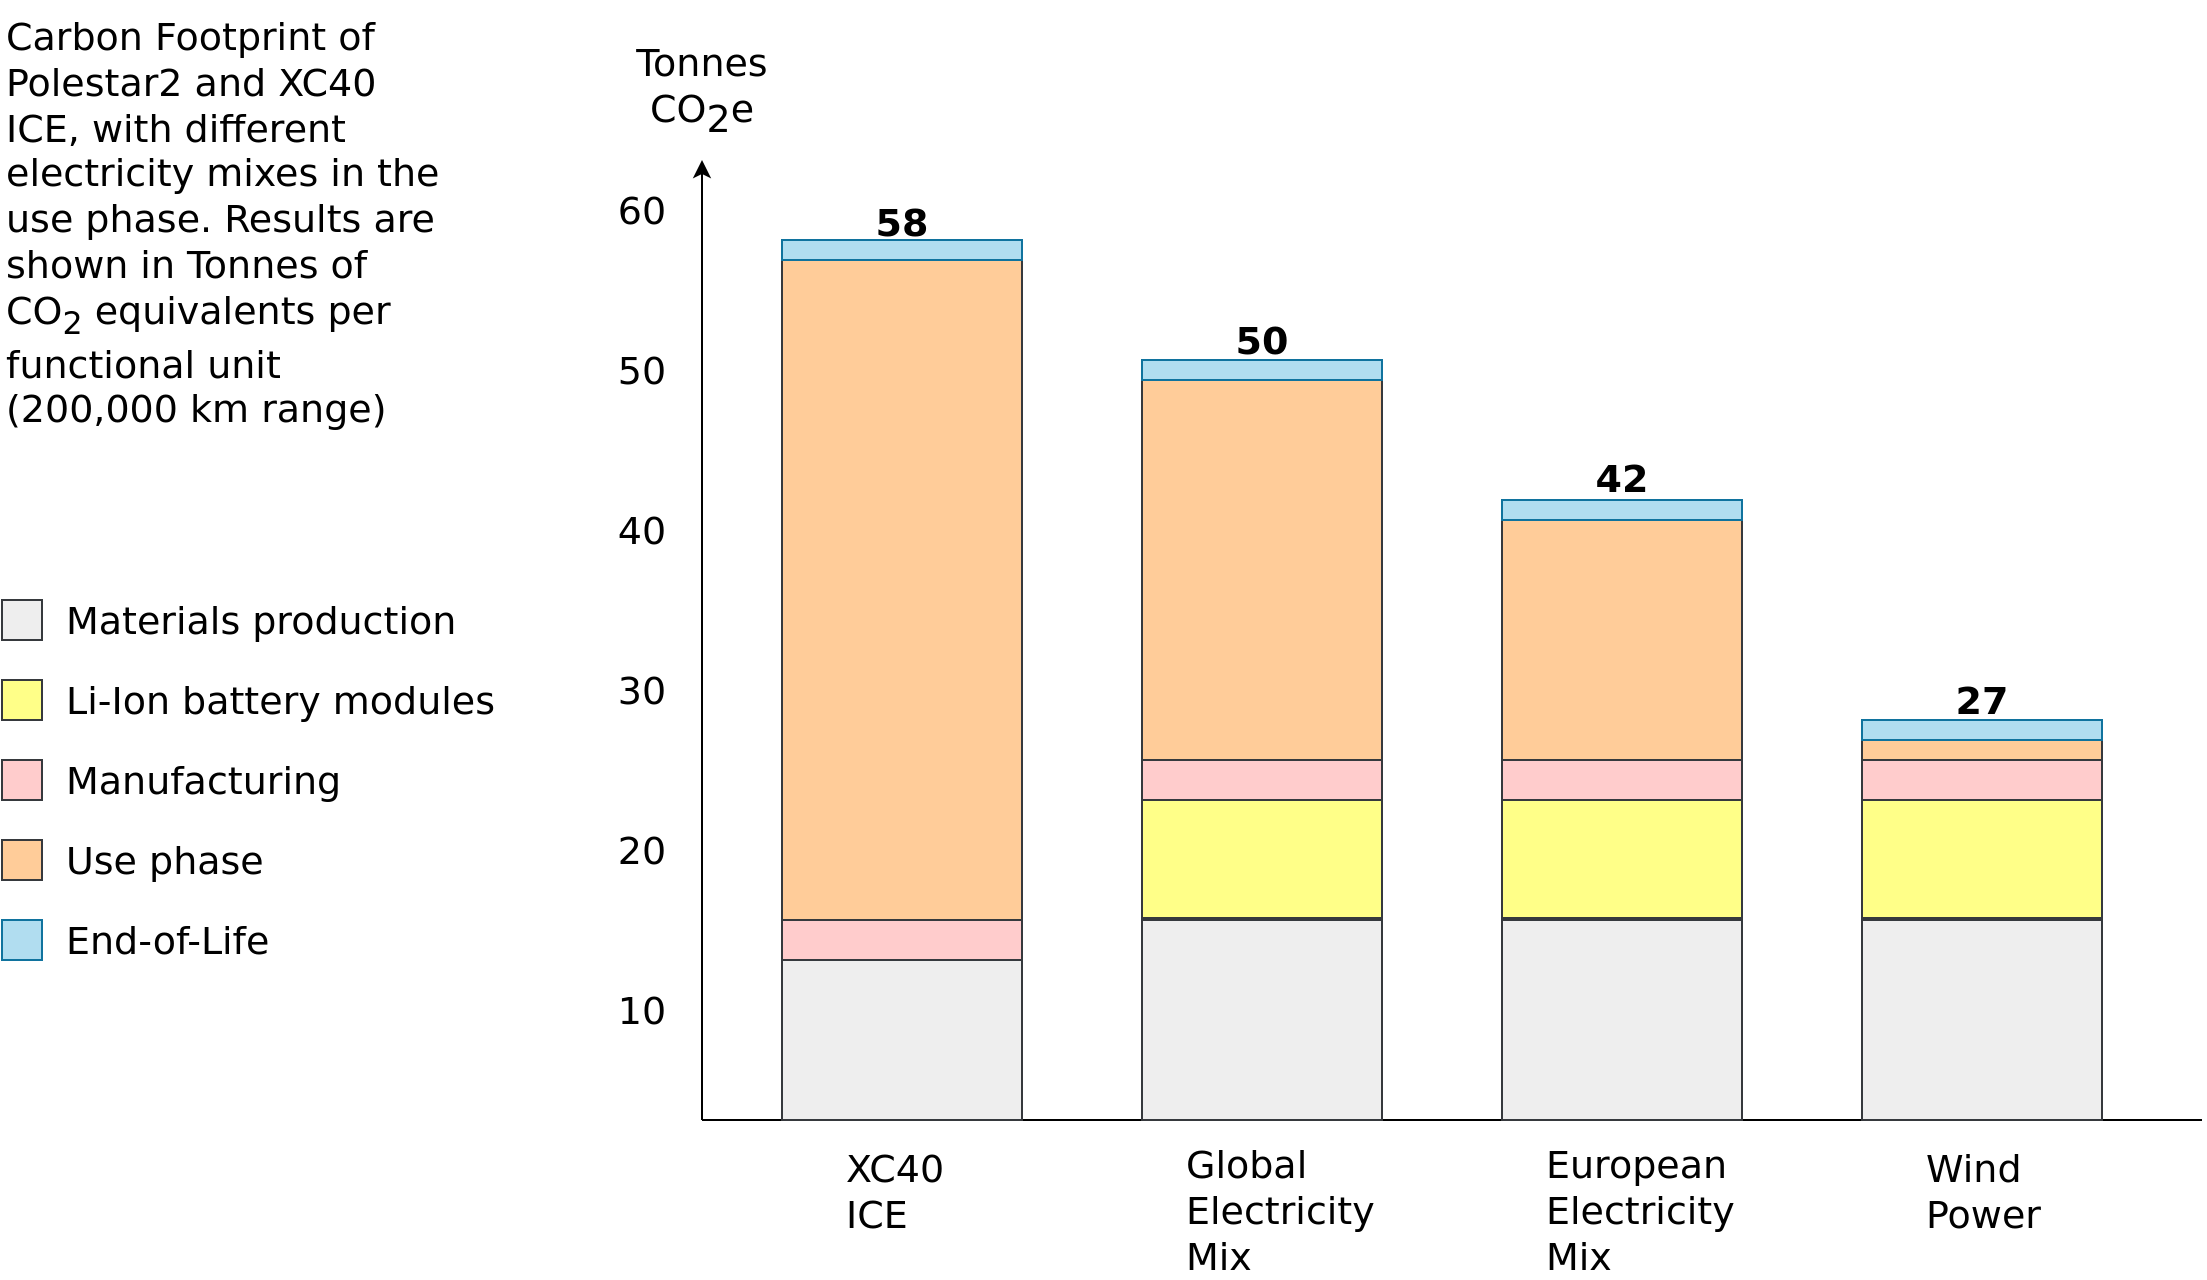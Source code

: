 <mxfile version="16.5.1" type="device"><diagram id="SXAIX8ZysimCTJPsSJ__" name="Page-1"><mxGraphModel dx="2563" dy="1644" grid="1" gridSize="10" guides="1" tooltips="1" connect="1" arrows="1" fold="1" page="1" pageScale="1" pageWidth="1169" pageHeight="827" math="0" shadow="0"><root><mxCell id="0"/><mxCell id="1" parent="0"/><mxCell id="tp0xQxlh4qkX9Lv0XAi3-1" value="" style="endArrow=classic;html=1;rounded=0;fontFamily=Dejavu Sans;" parent="1" edge="1"><mxGeometry width="50" height="50" relative="1" as="geometry"><mxPoint x="320" y="520" as="sourcePoint"/><mxPoint x="320" y="40" as="targetPoint"/></mxGeometry></mxCell><mxCell id="tp0xQxlh4qkX9Lv0XAi3-2" value="" style="endArrow=none;html=1;rounded=0;endFill=0;" parent="1" edge="1"><mxGeometry width="50" height="50" relative="1" as="geometry"><mxPoint x="320" y="520" as="sourcePoint"/><mxPoint x="1070" y="520" as="targetPoint"/></mxGeometry></mxCell><mxCell id="tp0xQxlh4qkX9Lv0XAi3-4" value="Tonnes&lt;br style=&quot;font-size: 19px;&quot;&gt;CO&lt;sub style=&quot;font-size: 19px;&quot;&gt;2&lt;/sub&gt;e" style="text;html=1;strokeColor=none;fillColor=none;align=center;verticalAlign=middle;whiteSpace=wrap;rounded=0;fontSize=19;fontFamily=Dejavu Sans;" parent="1" vertex="1"><mxGeometry x="290" y="-10" width="60" height="30" as="geometry"/></mxCell><mxCell id="tp0xQxlh4qkX9Lv0XAi3-5" value="10" style="text;html=1;strokeColor=none;fillColor=none;align=center;verticalAlign=middle;whiteSpace=wrap;rounded=0;fontSize=19;fontFamily=Dejavu Sans;" parent="1" vertex="1"><mxGeometry x="260" y="450" width="60" height="30" as="geometry"/></mxCell><mxCell id="tp0xQxlh4qkX9Lv0XAi3-6" value="60" style="text;html=1;strokeColor=none;fillColor=none;align=center;verticalAlign=middle;whiteSpace=wrap;rounded=0;fontSize=19;fontFamily=Dejavu Sans;" parent="1" vertex="1"><mxGeometry x="260" y="50" width="60" height="30" as="geometry"/></mxCell><mxCell id="tp0xQxlh4qkX9Lv0XAi3-7" value="50" style="text;html=1;strokeColor=none;fillColor=none;align=center;verticalAlign=middle;whiteSpace=wrap;rounded=0;fontSize=19;fontFamily=Dejavu Sans;" parent="1" vertex="1"><mxGeometry x="260" y="130" width="60" height="30" as="geometry"/></mxCell><mxCell id="tp0xQxlh4qkX9Lv0XAi3-8" value="40" style="text;html=1;strokeColor=none;fillColor=none;align=center;verticalAlign=middle;whiteSpace=wrap;rounded=0;fontSize=19;fontFamily=Dejavu Sans;" parent="1" vertex="1"><mxGeometry x="260" y="210" width="60" height="30" as="geometry"/></mxCell><mxCell id="tp0xQxlh4qkX9Lv0XAi3-9" value="30" style="text;html=1;strokeColor=none;fillColor=none;align=center;verticalAlign=middle;whiteSpace=wrap;rounded=0;fontSize=19;fontFamily=Dejavu Sans;" parent="1" vertex="1"><mxGeometry x="260" y="290" width="60" height="30" as="geometry"/></mxCell><mxCell id="tp0xQxlh4qkX9Lv0XAi3-10" value="20" style="text;html=1;strokeColor=none;fillColor=none;align=center;verticalAlign=middle;whiteSpace=wrap;rounded=0;fontSize=19;fontFamily=Dejavu Sans;" parent="1" vertex="1"><mxGeometry x="260" y="370" width="60" height="30" as="geometry"/></mxCell><mxCell id="tp0xQxlh4qkX9Lv0XAi3-30" value="Carbon Footprint of Polestar2 and XC40 ICE, with different electricity mixes in the use phase. Results are shown in Tonnes of CO&lt;sub&gt;2&lt;/sub&gt;&amp;nbsp;equivalents per functional unit (200,000 km range)" style="text;html=1;strokeColor=none;fillColor=none;align=left;verticalAlign=top;whiteSpace=wrap;rounded=0;fontSize=19;fontFamily=Dejavu Sans;" parent="1" vertex="1"><mxGeometry x="-30" y="-40" width="230" height="290" as="geometry"/></mxCell><mxCell id="tp0xQxlh4qkX9Lv0XAi3-31" value="" style="whiteSpace=wrap;html=1;aspect=fixed;fontFamily=Dejavu Sans;fontSize=19;strokeColor=#36393d;fillColor=#eeeeee;" parent="1" vertex="1"><mxGeometry x="-30" y="260" width="20" height="20" as="geometry"/></mxCell><mxCell id="tp0xQxlh4qkX9Lv0XAi3-32" value="" style="whiteSpace=wrap;html=1;aspect=fixed;fontFamily=Dejavu Sans;fontSize=19;strokeColor=#36393d;fillColor=#ffff88;" parent="1" vertex="1"><mxGeometry x="-30" y="300" width="20" height="20" as="geometry"/></mxCell><mxCell id="tp0xQxlh4qkX9Lv0XAi3-33" value="" style="whiteSpace=wrap;html=1;aspect=fixed;fontFamily=Dejavu Sans;fontSize=19;strokeColor=#36393d;fillColor=#ffcccc;" parent="1" vertex="1"><mxGeometry x="-30" y="340" width="20" height="20" as="geometry"/></mxCell><mxCell id="tp0xQxlh4qkX9Lv0XAi3-34" value="" style="whiteSpace=wrap;html=1;aspect=fixed;fontFamily=Dejavu Sans;fontSize=19;strokeColor=#36393d;fillColor=#ffcc99;" parent="1" vertex="1"><mxGeometry x="-30" y="380" width="20" height="20" as="geometry"/></mxCell><mxCell id="tp0xQxlh4qkX9Lv0XAi3-35" value="Materials production" style="text;html=1;strokeColor=none;fillColor=none;align=left;verticalAlign=middle;whiteSpace=wrap;rounded=0;fontFamily=Dejavu Sans;fontSize=19;" parent="1" vertex="1"><mxGeometry y="255" width="240" height="30" as="geometry"/></mxCell><mxCell id="tp0xQxlh4qkX9Lv0XAi3-65" value="Li-Ion battery modules" style="text;html=1;strokeColor=none;fillColor=none;align=left;verticalAlign=middle;whiteSpace=wrap;rounded=0;fontFamily=Dejavu Sans;fontSize=19;" parent="1" vertex="1"><mxGeometry y="300" width="270" height="20" as="geometry"/></mxCell><mxCell id="tp0xQxlh4qkX9Lv0XAi3-66" value="Manufacturing" style="text;html=1;strokeColor=none;fillColor=none;align=left;verticalAlign=middle;whiteSpace=wrap;rounded=0;fontFamily=Dejavu Sans;fontSize=19;" parent="1" vertex="1"><mxGeometry y="340" width="230" height="20" as="geometry"/></mxCell><mxCell id="tp0xQxlh4qkX9Lv0XAi3-67" value="Use phase" style="text;html=1;strokeColor=none;fillColor=none;align=left;verticalAlign=middle;whiteSpace=wrap;rounded=0;fontFamily=Dejavu Sans;fontSize=19;" parent="1" vertex="1"><mxGeometry y="377.5" width="240" height="25" as="geometry"/></mxCell><mxCell id="tp0xQxlh4qkX9Lv0XAi3-68" value="" style="whiteSpace=wrap;html=1;aspect=fixed;fontFamily=Dejavu Sans;fontSize=19;strokeColor=#10739e;fillColor=#b1ddf0;" parent="1" vertex="1"><mxGeometry x="-30" y="420" width="20" height="20" as="geometry"/></mxCell><mxCell id="tp0xQxlh4qkX9Lv0XAi3-69" value="End-of-Life" style="text;html=1;strokeColor=none;fillColor=none;align=left;verticalAlign=middle;whiteSpace=wrap;rounded=0;fontFamily=Dejavu Sans;fontSize=19;" parent="1" vertex="1"><mxGeometry y="417.5" width="240" height="25" as="geometry"/></mxCell><mxCell id="bCKXf7eijb5S1tDYWdJO-1" value="" style="rounded=0;whiteSpace=wrap;html=1;fontFamily=Dejavu Sans;fontSize=22;fillColor=#eeeeee;strokeColor=#36393d;" vertex="1" parent="1"><mxGeometry x="360" y="440" width="120" height="80" as="geometry"/></mxCell><mxCell id="bCKXf7eijb5S1tDYWdJO-2" value="" style="whiteSpace=wrap;html=1;fontFamily=Dejavu Sans;fontSize=19;strokeColor=#36393d;fillColor=#ffcccc;" vertex="1" parent="1"><mxGeometry x="360" y="420" width="120" height="20" as="geometry"/></mxCell><mxCell id="bCKXf7eijb5S1tDYWdJO-3" value="" style="whiteSpace=wrap;html=1;fontFamily=Dejavu Sans;fontSize=19;strokeColor=#36393d;fillColor=#ffcc99;" vertex="1" parent="1"><mxGeometry x="360" y="90" width="120" height="330" as="geometry"/></mxCell><mxCell id="bCKXf7eijb5S1tDYWdJO-5" value="" style="whiteSpace=wrap;html=1;fontFamily=Dejavu Sans;fontSize=19;strokeColor=#10739e;fillColor=#b1ddf0;" vertex="1" parent="1"><mxGeometry x="360" y="80" width="120" height="10" as="geometry"/></mxCell><mxCell id="bCKXf7eijb5S1tDYWdJO-6" value="58" style="text;html=1;strokeColor=none;fillColor=none;align=center;verticalAlign=middle;whiteSpace=wrap;rounded=0;fontSize=19;fontFamily=Dejavu Sans;fontStyle=1" vertex="1" parent="1"><mxGeometry x="390" y="56" width="60" height="30" as="geometry"/></mxCell><mxCell id="bCKXf7eijb5S1tDYWdJO-7" value="" style="rounded=0;whiteSpace=wrap;html=1;fontFamily=Dejavu Sans;fontSize=22;fillColor=#eeeeee;strokeColor=#36393d;" vertex="1" parent="1"><mxGeometry x="540" y="420" width="120" height="100" as="geometry"/></mxCell><mxCell id="bCKXf7eijb5S1tDYWdJO-8" value="" style="whiteSpace=wrap;html=1;fontFamily=Dejavu Sans;fontSize=19;strokeColor=#36393d;fillColor=#ffcccc;" vertex="1" parent="1"><mxGeometry x="540" y="340" width="120" height="20" as="geometry"/></mxCell><mxCell id="bCKXf7eijb5S1tDYWdJO-9" value="" style="whiteSpace=wrap;html=1;fontFamily=Dejavu Sans;fontSize=19;strokeColor=#36393d;fillColor=#ffcc99;" vertex="1" parent="1"><mxGeometry x="540" y="150" width="120" height="190" as="geometry"/></mxCell><mxCell id="bCKXf7eijb5S1tDYWdJO-10" value="" style="whiteSpace=wrap;html=1;fontFamily=Dejavu Sans;fontSize=19;strokeColor=#10739e;fillColor=#b1ddf0;" vertex="1" parent="1"><mxGeometry x="540" y="140" width="120" height="10" as="geometry"/></mxCell><mxCell id="bCKXf7eijb5S1tDYWdJO-11" value="50" style="text;html=1;strokeColor=none;fillColor=none;align=center;verticalAlign=middle;whiteSpace=wrap;rounded=0;fontSize=19;fontFamily=Dejavu Sans;fontStyle=1" vertex="1" parent="1"><mxGeometry x="570" y="115" width="60" height="30" as="geometry"/></mxCell><mxCell id="bCKXf7eijb5S1tDYWdJO-22" value="" style="whiteSpace=wrap;html=1;fontFamily=Dejavu Sans;fontSize=19;strokeColor=#36393d;fillColor=#ffff88;" vertex="1" parent="1"><mxGeometry x="540" y="360" width="120" height="59" as="geometry"/></mxCell><mxCell id="bCKXf7eijb5S1tDYWdJO-25" value="" style="rounded=0;whiteSpace=wrap;html=1;fontFamily=Dejavu Sans;fontSize=22;fillColor=#eeeeee;strokeColor=#36393d;" vertex="1" parent="1"><mxGeometry x="720" y="420" width="120" height="100" as="geometry"/></mxCell><mxCell id="bCKXf7eijb5S1tDYWdJO-26" value="" style="whiteSpace=wrap;html=1;fontFamily=Dejavu Sans;fontSize=19;strokeColor=#36393d;fillColor=#ffcccc;" vertex="1" parent="1"><mxGeometry x="720" y="340" width="120" height="20" as="geometry"/></mxCell><mxCell id="bCKXf7eijb5S1tDYWdJO-27" value="" style="whiteSpace=wrap;html=1;fontFamily=Dejavu Sans;fontSize=19;strokeColor=#36393d;fillColor=#ffcc99;" vertex="1" parent="1"><mxGeometry x="720" y="220" width="120" height="120" as="geometry"/></mxCell><mxCell id="bCKXf7eijb5S1tDYWdJO-28" value="" style="whiteSpace=wrap;html=1;fontFamily=Dejavu Sans;fontSize=19;strokeColor=#10739e;fillColor=#b1ddf0;" vertex="1" parent="1"><mxGeometry x="720" y="210" width="120" height="10" as="geometry"/></mxCell><mxCell id="bCKXf7eijb5S1tDYWdJO-29" value="42" style="text;html=1;strokeColor=none;fillColor=none;align=center;verticalAlign=middle;whiteSpace=wrap;rounded=0;fontSize=19;fontFamily=Dejavu Sans;fontStyle=1" vertex="1" parent="1"><mxGeometry x="750" y="184" width="60" height="30" as="geometry"/></mxCell><mxCell id="bCKXf7eijb5S1tDYWdJO-30" value="" style="whiteSpace=wrap;html=1;fontFamily=Dejavu Sans;fontSize=19;strokeColor=#36393d;fillColor=#ffff88;" vertex="1" parent="1"><mxGeometry x="720" y="360" width="120" height="59" as="geometry"/></mxCell><mxCell id="bCKXf7eijb5S1tDYWdJO-31" value="" style="rounded=0;whiteSpace=wrap;html=1;fontFamily=Dejavu Sans;fontSize=22;fillColor=#eeeeee;strokeColor=#36393d;" vertex="1" parent="1"><mxGeometry x="900" y="420" width="120" height="100" as="geometry"/></mxCell><mxCell id="bCKXf7eijb5S1tDYWdJO-32" value="" style="whiteSpace=wrap;html=1;fontFamily=Dejavu Sans;fontSize=19;strokeColor=#36393d;fillColor=#ffcccc;" vertex="1" parent="1"><mxGeometry x="900" y="340" width="120" height="20" as="geometry"/></mxCell><mxCell id="bCKXf7eijb5S1tDYWdJO-33" value="" style="whiteSpace=wrap;html=1;fontFamily=Dejavu Sans;fontSize=19;strokeColor=#36393d;fillColor=#ffcc99;" vertex="1" parent="1"><mxGeometry x="900" y="330" width="120" height="10" as="geometry"/></mxCell><mxCell id="bCKXf7eijb5S1tDYWdJO-34" value="" style="whiteSpace=wrap;html=1;fontFamily=Dejavu Sans;fontSize=19;strokeColor=#10739e;fillColor=#b1ddf0;" vertex="1" parent="1"><mxGeometry x="900" y="320" width="120" height="10" as="geometry"/></mxCell><mxCell id="bCKXf7eijb5S1tDYWdJO-35" value="27" style="text;html=1;strokeColor=none;fillColor=none;align=center;verticalAlign=middle;whiteSpace=wrap;rounded=0;fontSize=19;fontFamily=Dejavu Sans;fontStyle=1" vertex="1" parent="1"><mxGeometry x="930" y="295" width="60" height="30" as="geometry"/></mxCell><mxCell id="bCKXf7eijb5S1tDYWdJO-36" value="" style="whiteSpace=wrap;html=1;fontFamily=Dejavu Sans;fontSize=19;strokeColor=#36393d;fillColor=#ffff88;" vertex="1" parent="1"><mxGeometry x="900" y="360" width="120" height="59" as="geometry"/></mxCell><mxCell id="bCKXf7eijb5S1tDYWdJO-38" value="XC40&lt;br&gt;ICE" style="text;html=1;strokeColor=none;fillColor=none;align=left;verticalAlign=middle;whiteSpace=wrap;rounded=0;fontSize=19;fontFamily=Dejavu Sans;" vertex="1" parent="1"><mxGeometry x="390" y="540" width="60" height="30" as="geometry"/></mxCell><mxCell id="bCKXf7eijb5S1tDYWdJO-39" value="Global&lt;br&gt;Electricity&lt;br&gt;Mix" style="text;html=1;strokeColor=none;fillColor=none;align=left;verticalAlign=middle;whiteSpace=wrap;rounded=0;fontSize=19;fontFamily=Dejavu Sans;" vertex="1" parent="1"><mxGeometry x="560" y="550" width="60" height="30" as="geometry"/></mxCell><mxCell id="bCKXf7eijb5S1tDYWdJO-41" value="European&lt;br&gt;Electricity&lt;br&gt;Mix" style="text;html=1;strokeColor=none;fillColor=none;align=left;verticalAlign=middle;whiteSpace=wrap;rounded=0;fontSize=19;fontFamily=Dejavu Sans;" vertex="1" parent="1"><mxGeometry x="740" y="550" width="60" height="30" as="geometry"/></mxCell><mxCell id="bCKXf7eijb5S1tDYWdJO-42" value="Wind Power" style="text;html=1;strokeColor=none;fillColor=none;align=left;verticalAlign=middle;whiteSpace=wrap;rounded=0;fontSize=19;fontFamily=Dejavu Sans;" vertex="1" parent="1"><mxGeometry x="930" y="540" width="60" height="30" as="geometry"/></mxCell></root></mxGraphModel></diagram></mxfile>